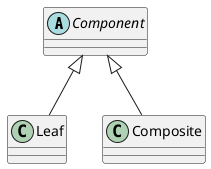 @startuml

abstract Component
class Leaf
class Composite

Component <|-- Leaf
Component <|-- Composite

@enduml